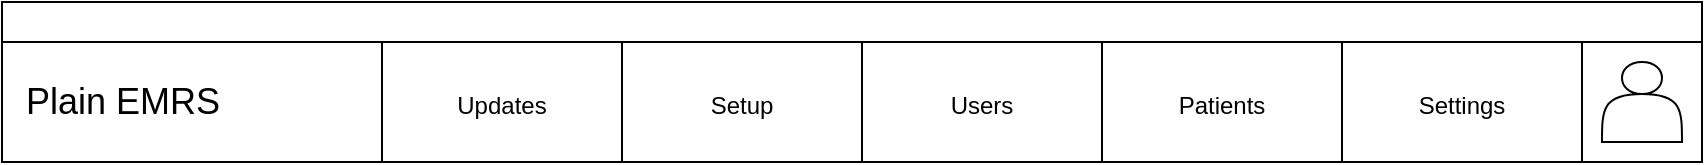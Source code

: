 <mxfile version="16.6.2" type="github">
  <diagram id="SnaO71PvDmSv53nGB8u2" name="Page-1">
    <mxGraphModel dx="974" dy="540" grid="1" gridSize="10" guides="1" tooltips="1" connect="1" arrows="1" fold="1" page="1" pageScale="1" pageWidth="850" pageHeight="1100" math="0" shadow="0">
      <root>
        <mxCell id="0" />
        <mxCell id="1" parent="0" />
        <mxCell id="H-biVnUlQmy5ci98GcYx-7" value="" style="verticalLabelPosition=bottom;verticalAlign=top;html=1;shape=mxgraph.basic.rect;fillColor2=none;strokeWidth=1;size=20;indent=5;" vertex="1" parent="1">
          <mxGeometry x="210" y="40" width="120" height="60" as="geometry" />
        </mxCell>
        <mxCell id="H-biVnUlQmy5ci98GcYx-1" value="" style="verticalLabelPosition=bottom;verticalAlign=top;html=1;shape=mxgraph.basic.rect;fillColor2=none;strokeWidth=1;size=20;indent=5;" vertex="1" parent="1">
          <mxGeometry x="20" y="40" width="190" height="60" as="geometry" />
        </mxCell>
        <mxCell id="H-biVnUlQmy5ci98GcYx-4" value="" style="verticalLabelPosition=bottom;verticalAlign=top;html=1;shape=mxgraph.basic.rect;fillColor2=none;strokeWidth=1;size=20;indent=5;" vertex="1" parent="1">
          <mxGeometry x="210" y="40" width="630" height="60" as="geometry" />
        </mxCell>
        <mxCell id="H-biVnUlQmy5ci98GcYx-5" value="" style="verticalLabelPosition=bottom;verticalAlign=top;html=1;shape=mxgraph.basic.rect;fillColor2=none;strokeWidth=1;size=20;indent=5;" vertex="1" parent="1">
          <mxGeometry x="810" y="40" width="60" height="60" as="geometry" />
        </mxCell>
        <mxCell id="H-biVnUlQmy5ci98GcYx-8" value="" style="verticalLabelPosition=bottom;verticalAlign=top;html=1;shape=mxgraph.basic.rect;fillColor2=none;strokeWidth=1;size=20;indent=5;" vertex="1" parent="1">
          <mxGeometry x="210" y="40" width="120" height="60" as="geometry" />
        </mxCell>
        <mxCell id="H-biVnUlQmy5ci98GcYx-6" value="" style="shape=actor;whiteSpace=wrap;html=1;" vertex="1" parent="1">
          <mxGeometry x="820" y="50" width="40" height="40" as="geometry" />
        </mxCell>
        <mxCell id="H-biVnUlQmy5ci98GcYx-9" value="" style="verticalLabelPosition=bottom;verticalAlign=top;html=1;shape=mxgraph.basic.rect;fillColor2=none;strokeWidth=1;size=20;indent=5;" vertex="1" parent="1">
          <mxGeometry x="330" y="40" width="120" height="60" as="geometry" />
        </mxCell>
        <mxCell id="H-biVnUlQmy5ci98GcYx-10" value="" style="verticalLabelPosition=bottom;verticalAlign=top;html=1;shape=mxgraph.basic.rect;fillColor2=none;strokeWidth=1;size=20;indent=5;" vertex="1" parent="1">
          <mxGeometry x="450" y="40" width="120" height="60" as="geometry" />
        </mxCell>
        <mxCell id="H-biVnUlQmy5ci98GcYx-11" value="" style="verticalLabelPosition=bottom;verticalAlign=top;html=1;shape=mxgraph.basic.rect;fillColor2=none;strokeWidth=1;size=20;indent=5;" vertex="1" parent="1">
          <mxGeometry x="570" y="40" width="120" height="60" as="geometry" />
        </mxCell>
        <mxCell id="H-biVnUlQmy5ci98GcYx-12" value="" style="verticalLabelPosition=bottom;verticalAlign=top;html=1;shape=mxgraph.basic.rect;fillColor2=none;strokeWidth=1;size=20;indent=5;" vertex="1" parent="1">
          <mxGeometry x="690" y="40" width="120" height="60" as="geometry" />
        </mxCell>
        <mxCell id="H-biVnUlQmy5ci98GcYx-13" value="" style="verticalLabelPosition=bottom;verticalAlign=top;html=1;shape=mxgraph.basic.rect;fillColor2=none;strokeWidth=1;size=20;indent=5;" vertex="1" parent="1">
          <mxGeometry x="20" y="20" width="850" height="20" as="geometry" />
        </mxCell>
        <mxCell id="H-biVnUlQmy5ci98GcYx-14" value="&lt;font style=&quot;font-size: 18px&quot;&gt;Plain EMRS&lt;/font&gt;" style="text;html=1;strokeColor=none;fillColor=none;align=left;verticalAlign=middle;whiteSpace=wrap;rounded=0;" vertex="1" parent="1">
          <mxGeometry x="30" y="50" width="170" height="40" as="geometry" />
        </mxCell>
        <mxCell id="H-biVnUlQmy5ci98GcYx-15" value="&lt;font style=&quot;font-size: 12px&quot;&gt;Updates&lt;/font&gt;" style="text;html=1;strokeColor=none;fillColor=none;align=center;verticalAlign=middle;whiteSpace=wrap;rounded=0;fontSize=18;" vertex="1" parent="1">
          <mxGeometry x="220" y="55" width="100" height="30" as="geometry" />
        </mxCell>
        <mxCell id="H-biVnUlQmy5ci98GcYx-16" value="&lt;font style=&quot;font-size: 12px&quot;&gt;Setup&lt;/font&gt;" style="text;html=1;strokeColor=none;fillColor=none;align=center;verticalAlign=middle;whiteSpace=wrap;rounded=0;fontSize=18;" vertex="1" parent="1">
          <mxGeometry x="340" y="55" width="100" height="30" as="geometry" />
        </mxCell>
        <mxCell id="H-biVnUlQmy5ci98GcYx-17" value="&lt;font style=&quot;font-size: 12px&quot;&gt;Users&lt;/font&gt;" style="text;html=1;strokeColor=none;fillColor=none;align=center;verticalAlign=middle;whiteSpace=wrap;rounded=0;fontSize=18;" vertex="1" parent="1">
          <mxGeometry x="460" y="55" width="100" height="30" as="geometry" />
        </mxCell>
        <mxCell id="H-biVnUlQmy5ci98GcYx-18" value="&lt;font style=&quot;font-size: 12px&quot;&gt;Patients&lt;/font&gt;" style="text;html=1;strokeColor=none;fillColor=none;align=center;verticalAlign=middle;whiteSpace=wrap;rounded=0;fontSize=18;" vertex="1" parent="1">
          <mxGeometry x="580" y="55" width="100" height="30" as="geometry" />
        </mxCell>
        <mxCell id="H-biVnUlQmy5ci98GcYx-19" value="&lt;font style=&quot;font-size: 12px&quot;&gt;Settings&lt;/font&gt;" style="text;html=1;strokeColor=none;fillColor=none;align=center;verticalAlign=middle;whiteSpace=wrap;rounded=0;fontSize=18;" vertex="1" parent="1">
          <mxGeometry x="700" y="55" width="100" height="30" as="geometry" />
        </mxCell>
      </root>
    </mxGraphModel>
  </diagram>
</mxfile>
